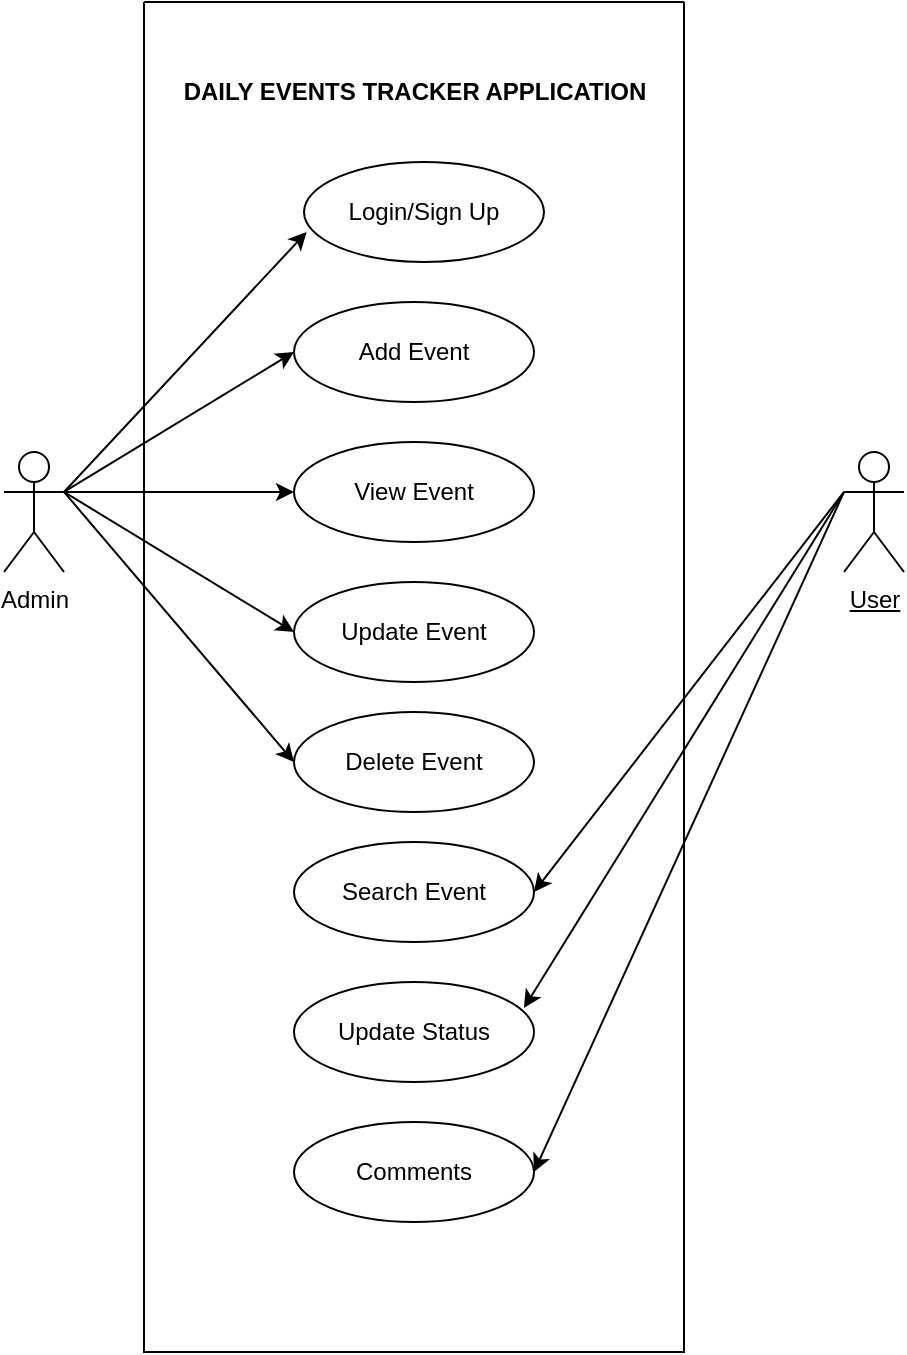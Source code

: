 <mxfile version="21.2.8" type="device">
  <diagram name="Page-1" id="Ovxf-N5QuJN4pjYAlrJD">
    <mxGraphModel dx="743" dy="480" grid="1" gridSize="10" guides="1" tooltips="1" connect="1" arrows="1" fold="1" page="1" pageScale="1" pageWidth="600" pageHeight="800" math="0" shadow="0">
      <root>
        <mxCell id="0" />
        <mxCell id="1" parent="0" />
        <mxCell id="yzkgML8GznNGnoveQ0pr-1" value="Admin" style="shape=umlActor;verticalLabelPosition=bottom;verticalAlign=top;html=1;outlineConnect=0;" parent="1" vertex="1">
          <mxGeometry x="75" y="288" width="30" height="60" as="geometry" />
        </mxCell>
        <mxCell id="yzkgML8GznNGnoveQ0pr-2" value="" style="swimlane;startSize=0;gradientColor=#82E1F0;gradientDirection=south;rounded=0;swimlaneFillColor=default;" parent="1" vertex="1">
          <mxGeometry x="145" y="63" width="270" height="675" as="geometry">
            <mxRectangle x="230" y="360" width="50" height="40" as="alternateBounds" />
          </mxGeometry>
        </mxCell>
        <mxCell id="yzkgML8GznNGnoveQ0pr-11" value="&lt;b&gt;DAILY EVENTS TRACKER APPLICATION&lt;/b&gt;" style="text;html=1;align=center;verticalAlign=middle;resizable=0;points=[];autosize=1;strokeColor=none;fillColor=none;" parent="yzkgML8GznNGnoveQ0pr-2" vertex="1">
          <mxGeometry x="10" y="30" width="250" height="30" as="geometry" />
        </mxCell>
        <mxCell id="yzkgML8GznNGnoveQ0pr-12" value="Add Event" style="ellipse;whiteSpace=wrap;html=1;" parent="yzkgML8GznNGnoveQ0pr-2" vertex="1">
          <mxGeometry x="75" y="150" width="120" height="50" as="geometry" />
        </mxCell>
        <mxCell id="yzkgML8GznNGnoveQ0pr-13" value="View Event" style="ellipse;whiteSpace=wrap;html=1;" parent="yzkgML8GznNGnoveQ0pr-2" vertex="1">
          <mxGeometry x="75" y="220" width="120" height="50" as="geometry" />
        </mxCell>
        <mxCell id="yzkgML8GznNGnoveQ0pr-15" value="Delete Event" style="ellipse;whiteSpace=wrap;html=1;" parent="yzkgML8GznNGnoveQ0pr-2" vertex="1">
          <mxGeometry x="75" y="355" width="120" height="50" as="geometry" />
        </mxCell>
        <mxCell id="yzkgML8GznNGnoveQ0pr-14" value="Update Event" style="ellipse;whiteSpace=wrap;html=1;" parent="yzkgML8GznNGnoveQ0pr-2" vertex="1">
          <mxGeometry x="75" y="290" width="120" height="50" as="geometry" />
        </mxCell>
        <mxCell id="yzkgML8GznNGnoveQ0pr-17" value="Search Event" style="ellipse;whiteSpace=wrap;html=1;" parent="yzkgML8GznNGnoveQ0pr-2" vertex="1">
          <mxGeometry x="75" y="420" width="120" height="50" as="geometry" />
        </mxCell>
        <mxCell id="yzkgML8GznNGnoveQ0pr-38" value="Update Status" style="ellipse;whiteSpace=wrap;html=1;" parent="yzkgML8GznNGnoveQ0pr-2" vertex="1">
          <mxGeometry x="75" y="490" width="120" height="50" as="geometry" />
        </mxCell>
        <mxCell id="yzkgML8GznNGnoveQ0pr-18" value="Comments" style="ellipse;whiteSpace=wrap;html=1;" parent="yzkgML8GznNGnoveQ0pr-2" vertex="1">
          <mxGeometry x="75" y="560" width="120" height="50" as="geometry" />
        </mxCell>
        <mxCell id="Qcrjbg_roBaVdaUWZpzf-1" value="Login/Sign Up" style="ellipse;whiteSpace=wrap;html=1;" parent="yzkgML8GznNGnoveQ0pr-2" vertex="1">
          <mxGeometry x="80" y="80" width="120" height="50" as="geometry" />
        </mxCell>
        <mxCell id="yzkgML8GznNGnoveQ0pr-7" value="&lt;u&gt;User&lt;br&gt;&lt;br&gt;&lt;/u&gt;" style="shape=umlActor;verticalLabelPosition=bottom;verticalAlign=top;html=1;outlineConnect=0;" parent="1" vertex="1">
          <mxGeometry x="495" y="288" width="30" height="60" as="geometry" />
        </mxCell>
        <mxCell id="yzkgML8GznNGnoveQ0pr-25" value="" style="endArrow=classic;html=1;rounded=0;exitX=1;exitY=0.333;exitDx=0;exitDy=0;exitPerimeter=0;entryX=0;entryY=0.5;entryDx=0;entryDy=0;" parent="1" source="yzkgML8GznNGnoveQ0pr-1" target="yzkgML8GznNGnoveQ0pr-15" edge="1">
          <mxGeometry width="50" height="50" relative="1" as="geometry">
            <mxPoint x="115" y="318" as="sourcePoint" />
            <mxPoint x="225" y="358" as="targetPoint" />
          </mxGeometry>
        </mxCell>
        <mxCell id="yzkgML8GznNGnoveQ0pr-23" value="" style="endArrow=classic;html=1;rounded=0;exitX=1;exitY=0.333;exitDx=0;exitDy=0;exitPerimeter=0;entryX=0;entryY=0.5;entryDx=0;entryDy=0;" parent="1" source="yzkgML8GznNGnoveQ0pr-1" target="yzkgML8GznNGnoveQ0pr-13" edge="1">
          <mxGeometry width="50" height="50" relative="1" as="geometry">
            <mxPoint x="115" y="308" as="sourcePoint" />
            <mxPoint x="245" y="218" as="targetPoint" />
          </mxGeometry>
        </mxCell>
        <mxCell id="yzkgML8GznNGnoveQ0pr-24" value="" style="endArrow=classic;html=1;rounded=0;exitX=1;exitY=0.333;exitDx=0;exitDy=0;exitPerimeter=0;entryX=0;entryY=0.5;entryDx=0;entryDy=0;" parent="1" source="yzkgML8GznNGnoveQ0pr-1" target="yzkgML8GznNGnoveQ0pr-14" edge="1">
          <mxGeometry width="50" height="50" relative="1" as="geometry">
            <mxPoint x="115" y="298" as="sourcePoint" />
            <mxPoint x="225" y="278" as="targetPoint" />
          </mxGeometry>
        </mxCell>
        <mxCell id="Qcrjbg_roBaVdaUWZpzf-4" value="" style="endArrow=classic;html=1;rounded=0;entryX=0;entryY=0.5;entryDx=0;entryDy=0;exitX=1;exitY=0.333;exitDx=0;exitDy=0;exitPerimeter=0;" parent="1" target="yzkgML8GznNGnoveQ0pr-12" edge="1" source="yzkgML8GznNGnoveQ0pr-1">
          <mxGeometry width="50" height="50" relative="1" as="geometry">
            <mxPoint x="115" y="308" as="sourcePoint" />
            <mxPoint x="236" y="193" as="targetPoint" />
          </mxGeometry>
        </mxCell>
        <mxCell id="Qcrjbg_roBaVdaUWZpzf-7" value="" style="endArrow=classic;html=1;rounded=0;exitX=0;exitY=0.333;exitDx=0;exitDy=0;exitPerimeter=0;entryX=1;entryY=0.5;entryDx=0;entryDy=0;" parent="1" source="yzkgML8GznNGnoveQ0pr-7" target="yzkgML8GznNGnoveQ0pr-18" edge="1">
          <mxGeometry width="50" height="50" relative="1" as="geometry">
            <mxPoint x="343" y="512" as="sourcePoint" />
            <mxPoint x="343" y="512" as="targetPoint" />
            <Array as="points" />
          </mxGeometry>
        </mxCell>
        <mxCell id="Qcrjbg_roBaVdaUWZpzf-8" value="" style="endArrow=classic;html=1;rounded=0;entryX=0.958;entryY=0.26;entryDx=0;entryDy=0;entryPerimeter=0;" parent="1" target="yzkgML8GznNGnoveQ0pr-38" edge="1">
          <mxGeometry width="50" height="50" relative="1" as="geometry">
            <mxPoint x="495" y="308" as="sourcePoint" />
            <mxPoint x="350" y="663" as="targetPoint" />
            <Array as="points" />
          </mxGeometry>
        </mxCell>
        <mxCell id="34VD5sH2Ff12ou5-KfYe-1" value="" style="endArrow=classic;html=1;rounded=0;exitX=0;exitY=0.333;exitDx=0;exitDy=0;exitPerimeter=0;entryX=1;entryY=0.5;entryDx=0;entryDy=0;" edge="1" parent="1" source="yzkgML8GznNGnoveQ0pr-7" target="yzkgML8GznNGnoveQ0pr-17">
          <mxGeometry width="50" height="50" relative="1" as="geometry">
            <mxPoint x="380" y="353" as="sourcePoint" />
            <mxPoint x="430" y="303" as="targetPoint" />
          </mxGeometry>
        </mxCell>
        <mxCell id="yzkgML8GznNGnoveQ0pr-22" value="" style="endArrow=classic;html=1;rounded=0;entryX=0.011;entryY=0.7;entryDx=0;entryDy=0;entryPerimeter=0;exitX=1;exitY=0.333;exitDx=0;exitDy=0;exitPerimeter=0;" parent="1" target="Qcrjbg_roBaVdaUWZpzf-1" edge="1" source="yzkgML8GznNGnoveQ0pr-1">
          <mxGeometry width="50" height="50" relative="1" as="geometry">
            <mxPoint x="105" y="303" as="sourcePoint" />
            <mxPoint x="235" y="163" as="targetPoint" />
          </mxGeometry>
        </mxCell>
        <mxCell id="34VD5sH2Ff12ou5-KfYe-2" value="" style="endArrow=none;html=1;rounded=0;exitX=0;exitY=0;exitDx=0;exitDy=0;entryX=1;entryY=0;entryDx=0;entryDy=0;" edge="1" parent="1" source="yzkgML8GznNGnoveQ0pr-2" target="yzkgML8GznNGnoveQ0pr-2">
          <mxGeometry width="50" height="50" relative="1" as="geometry">
            <mxPoint x="150" y="60" as="sourcePoint" />
            <mxPoint x="280" y="40" as="targetPoint" />
          </mxGeometry>
        </mxCell>
      </root>
    </mxGraphModel>
  </diagram>
</mxfile>
